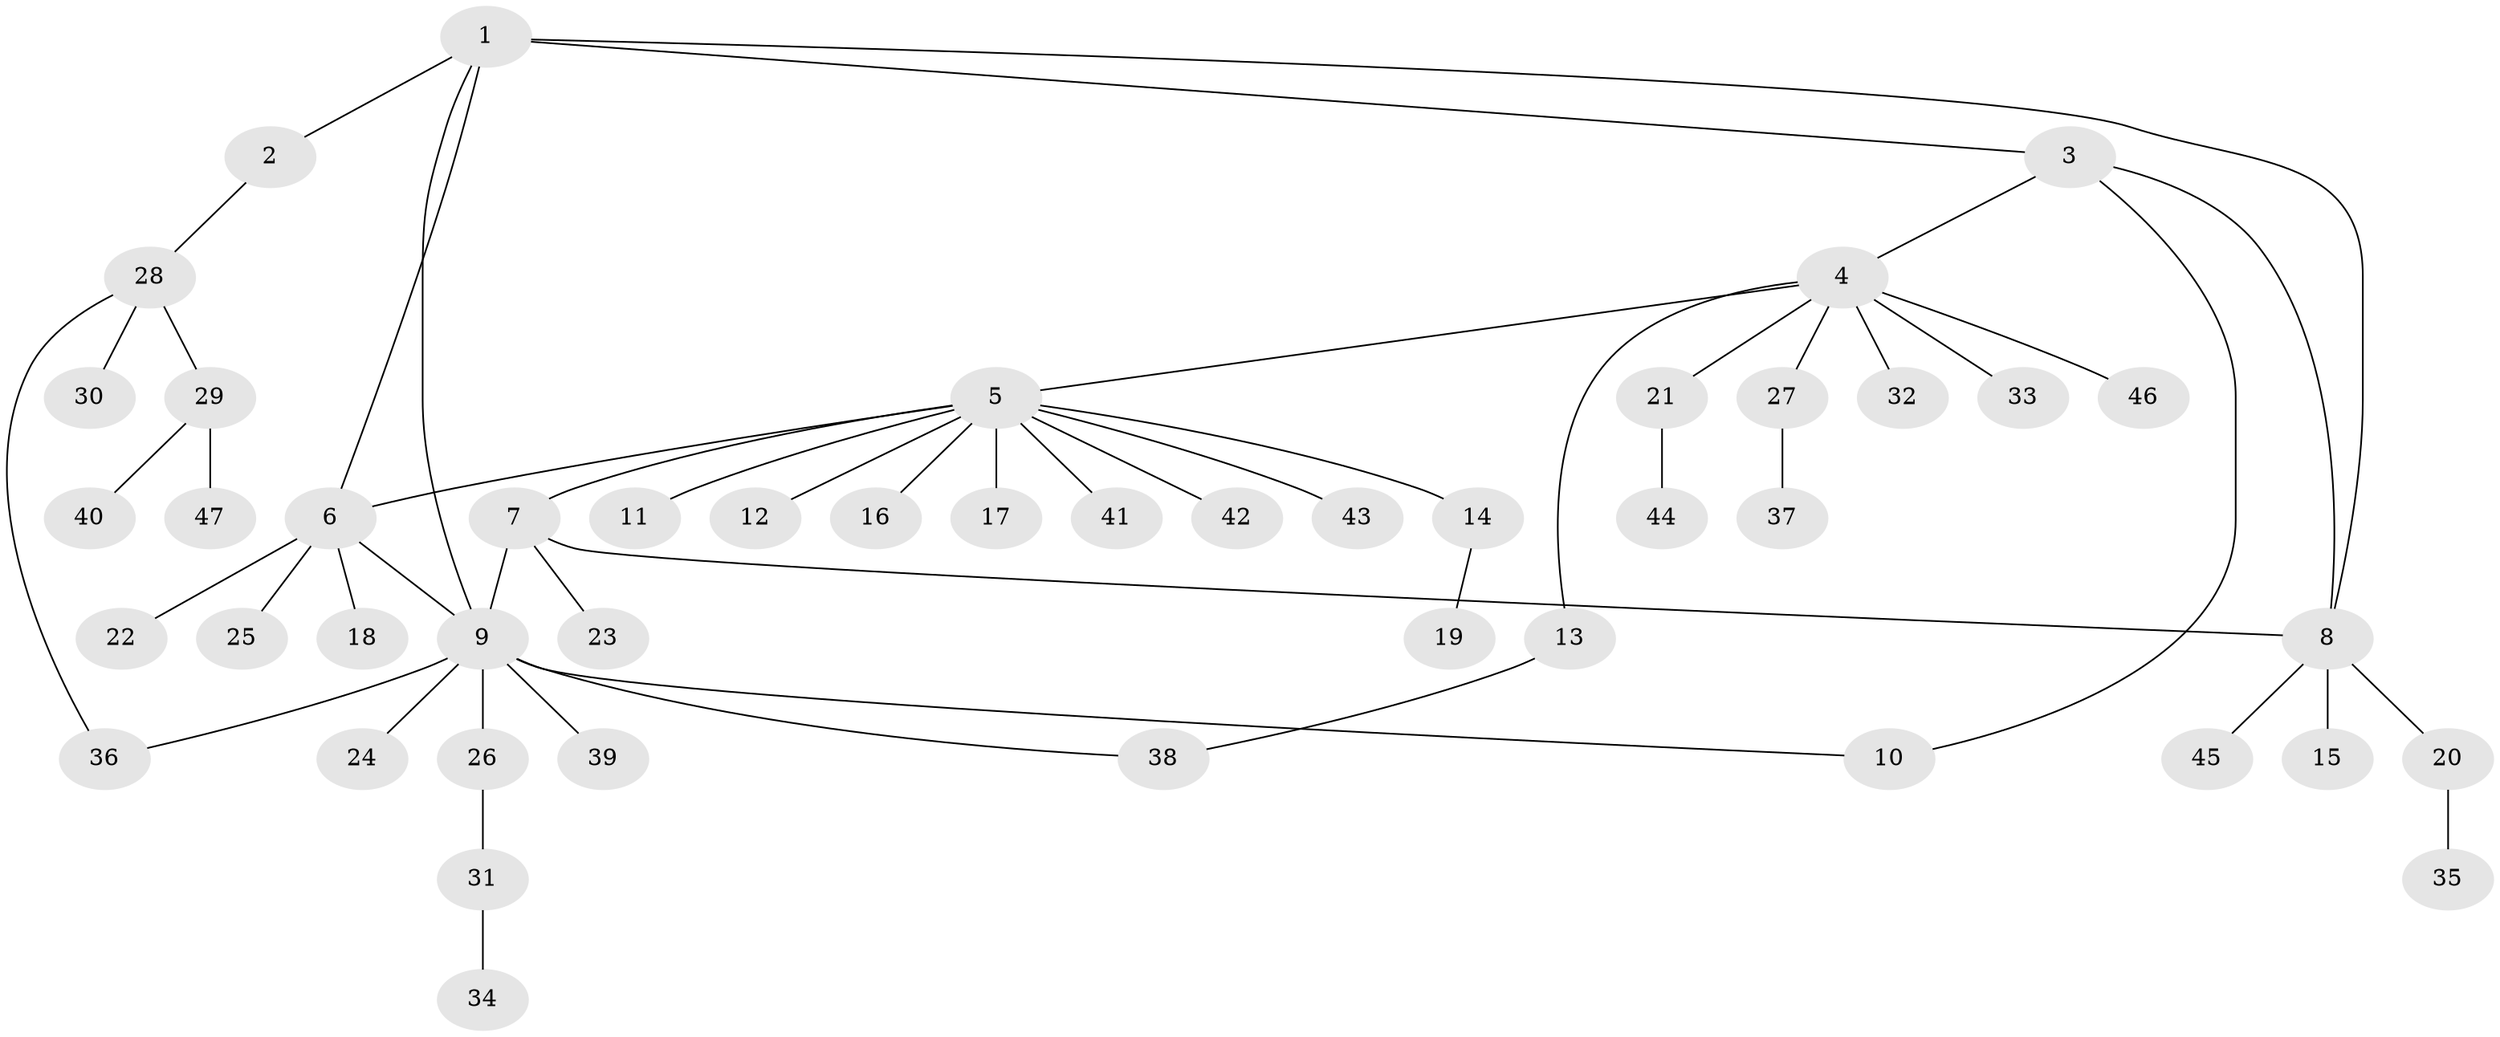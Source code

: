 // coarse degree distribution, {7: 0.06666666666666667, 5: 0.13333333333333333, 2: 0.2, 3: 0.13333333333333333, 1: 0.4666666666666667}
// Generated by graph-tools (version 1.1) at 2025/52/03/04/25 22:52:39]
// undirected, 47 vertices, 54 edges
graph export_dot {
  node [color=gray90,style=filled];
  1;
  2;
  3;
  4;
  5;
  6;
  7;
  8;
  9;
  10;
  11;
  12;
  13;
  14;
  15;
  16;
  17;
  18;
  19;
  20;
  21;
  22;
  23;
  24;
  25;
  26;
  27;
  28;
  29;
  30;
  31;
  32;
  33;
  34;
  35;
  36;
  37;
  38;
  39;
  40;
  41;
  42;
  43;
  44;
  45;
  46;
  47;
  1 -- 2;
  1 -- 3;
  1 -- 6;
  1 -- 8;
  1 -- 9;
  2 -- 28;
  3 -- 4;
  3 -- 8;
  3 -- 10;
  4 -- 5;
  4 -- 13;
  4 -- 21;
  4 -- 27;
  4 -- 32;
  4 -- 33;
  4 -- 46;
  5 -- 6;
  5 -- 7;
  5 -- 11;
  5 -- 12;
  5 -- 14;
  5 -- 16;
  5 -- 17;
  5 -- 41;
  5 -- 42;
  5 -- 43;
  6 -- 9;
  6 -- 18;
  6 -- 22;
  6 -- 25;
  7 -- 8;
  7 -- 9;
  7 -- 23;
  8 -- 15;
  8 -- 20;
  8 -- 45;
  9 -- 10;
  9 -- 24;
  9 -- 26;
  9 -- 36;
  9 -- 38;
  9 -- 39;
  13 -- 38;
  14 -- 19;
  20 -- 35;
  21 -- 44;
  26 -- 31;
  27 -- 37;
  28 -- 29;
  28 -- 30;
  28 -- 36;
  29 -- 40;
  29 -- 47;
  31 -- 34;
}
